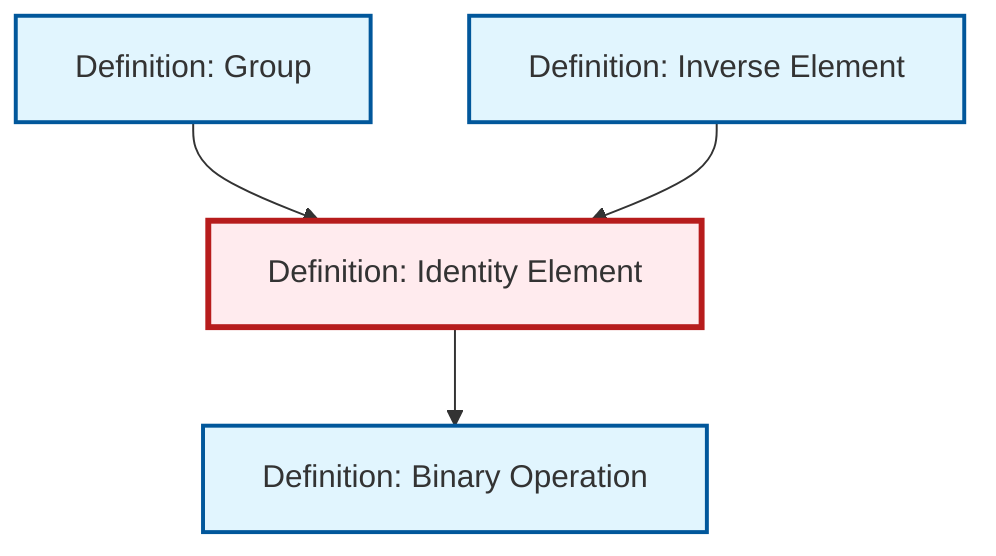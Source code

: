graph TD
    classDef definition fill:#e1f5fe,stroke:#01579b,stroke-width:2px
    classDef theorem fill:#f3e5f5,stroke:#4a148c,stroke-width:2px
    classDef axiom fill:#fff3e0,stroke:#e65100,stroke-width:2px
    classDef example fill:#e8f5e9,stroke:#1b5e20,stroke-width:2px
    classDef current fill:#ffebee,stroke:#b71c1c,stroke-width:3px
    def-group["Definition: Group"]:::definition
    def-inverse-element["Definition: Inverse Element"]:::definition
    def-binary-operation["Definition: Binary Operation"]:::definition
    def-identity-element["Definition: Identity Element"]:::definition
    def-group --> def-identity-element
    def-inverse-element --> def-identity-element
    def-identity-element --> def-binary-operation
    class def-identity-element current